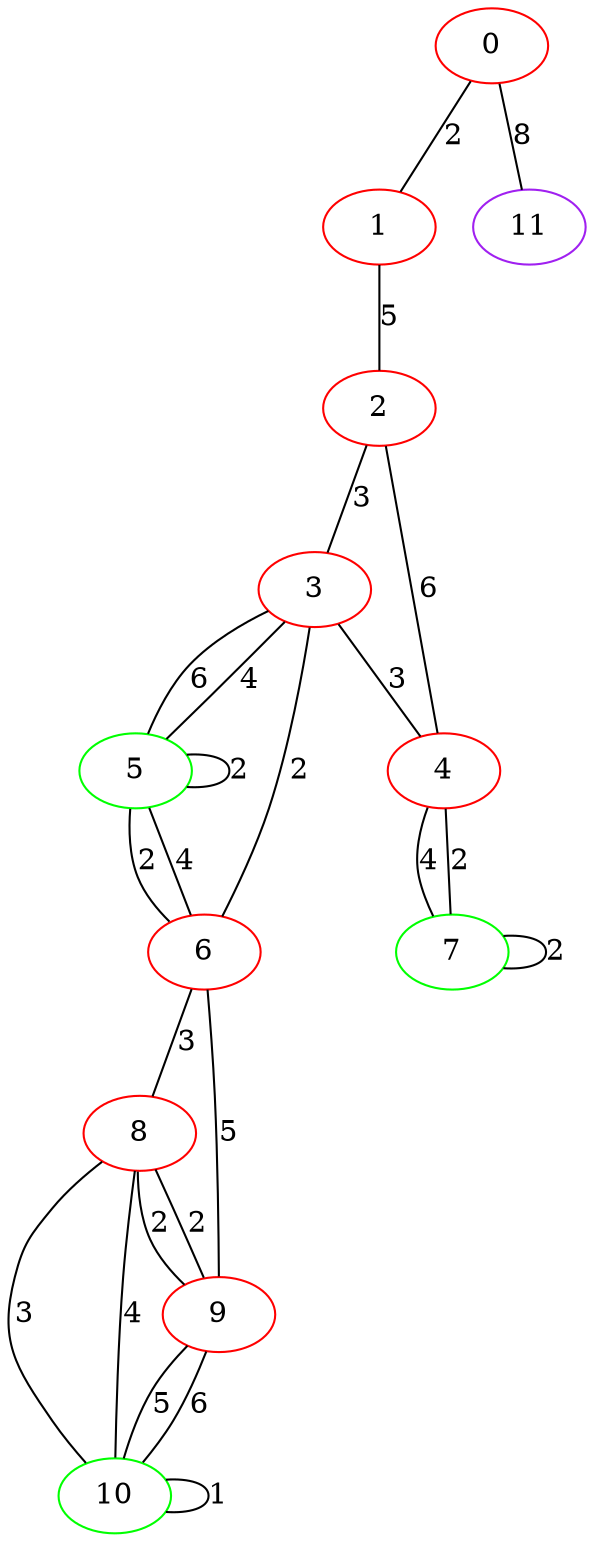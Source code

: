 graph "" {
0 [color=red, weight=1];
1 [color=red, weight=1];
2 [color=red, weight=1];
3 [color=red, weight=1];
4 [color=red, weight=1];
5 [color=green, weight=2];
6 [color=red, weight=1];
7 [color=green, weight=2];
8 [color=red, weight=1];
9 [color=red, weight=1];
10 [color=green, weight=2];
11 [color=purple, weight=4];
0 -- 1  [key=0, label=2];
0 -- 11  [key=0, label=8];
1 -- 2  [key=0, label=5];
2 -- 3  [key=0, label=3];
2 -- 4  [key=0, label=6];
3 -- 4  [key=0, label=3];
3 -- 5  [key=0, label=6];
3 -- 5  [key=1, label=4];
3 -- 6  [key=0, label=2];
4 -- 7  [key=0, label=2];
4 -- 7  [key=1, label=4];
5 -- 5  [key=0, label=2];
5 -- 6  [key=0, label=4];
5 -- 6  [key=1, label=2];
6 -- 8  [key=0, label=3];
6 -- 9  [key=0, label=5];
7 -- 7  [key=0, label=2];
8 -- 9  [key=0, label=2];
8 -- 9  [key=1, label=2];
8 -- 10  [key=0, label=3];
8 -- 10  [key=1, label=4];
9 -- 10  [key=0, label=5];
9 -- 10  [key=1, label=6];
10 -- 10  [key=0, label=1];
}
